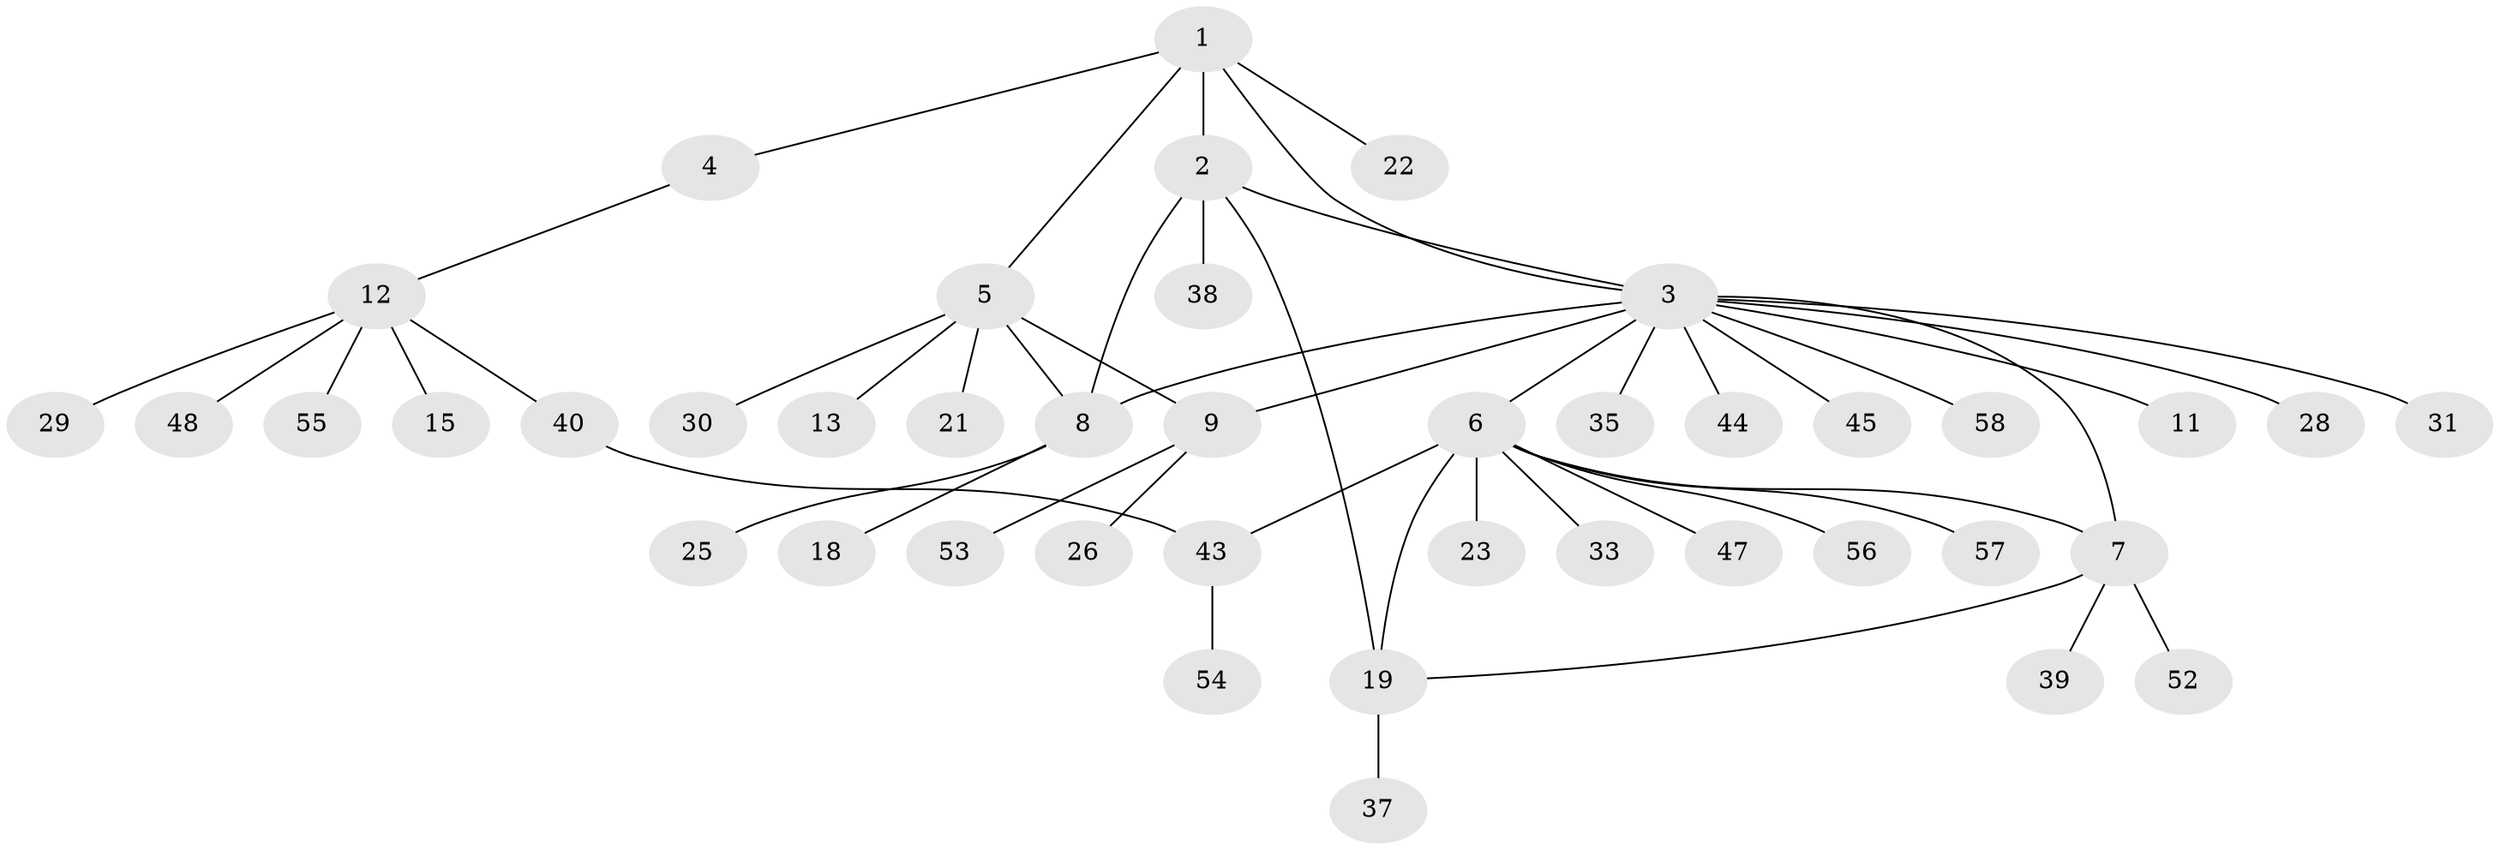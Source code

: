 // original degree distribution, {7: 0.05172413793103448, 5: 0.08620689655172414, 11: 0.034482758620689655, 3: 0.05172413793103448, 6: 0.017241379310344827, 1: 0.6379310344827587, 2: 0.1206896551724138}
// Generated by graph-tools (version 1.1) at 2025/11/02/27/25 16:11:12]
// undirected, 42 vertices, 49 edges
graph export_dot {
graph [start="1"]
  node [color=gray90,style=filled];
  1 [super="+20"];
  2 [super="+17"];
  3 [super="+16"];
  4 [super="+14"];
  5 [super="+27"];
  6 [super="+42"];
  7 [super="+51"];
  8 [super="+10"];
  9 [super="+49"];
  11;
  12 [super="+32"];
  13 [super="+34"];
  15;
  18;
  19 [super="+41"];
  21;
  22 [super="+24"];
  23;
  25;
  26;
  28;
  29;
  30;
  31;
  33;
  35 [super="+36"];
  37;
  38;
  39;
  40;
  43 [super="+50"];
  44 [super="+46"];
  45;
  47;
  48;
  52;
  53;
  54;
  55;
  56;
  57;
  58;
  1 -- 2 [weight=2];
  1 -- 3;
  1 -- 4;
  1 -- 5;
  1 -- 22;
  2 -- 8;
  2 -- 19;
  2 -- 38;
  2 -- 3;
  3 -- 6 [weight=2];
  3 -- 7;
  3 -- 8;
  3 -- 9;
  3 -- 11;
  3 -- 28;
  3 -- 31;
  3 -- 44;
  3 -- 35;
  3 -- 58;
  3 -- 45;
  4 -- 12;
  5 -- 8;
  5 -- 9;
  5 -- 13;
  5 -- 21;
  5 -- 30;
  6 -- 7;
  6 -- 19;
  6 -- 23;
  6 -- 33;
  6 -- 43;
  6 -- 47;
  6 -- 56;
  6 -- 57;
  7 -- 19;
  7 -- 39;
  7 -- 52;
  8 -- 18;
  8 -- 25;
  9 -- 26;
  9 -- 53;
  12 -- 15;
  12 -- 29;
  12 -- 40;
  12 -- 48;
  12 -- 55;
  19 -- 37;
  40 -- 43;
  43 -- 54;
}
